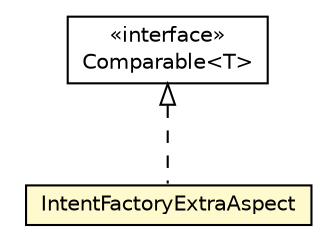 #!/usr/local/bin/dot
#
# Class diagram 
# Generated by UMLGraph version 5.1 (http://www.umlgraph.org/)
#

digraph G {
	edge [fontname="Helvetica",fontsize=10,labelfontname="Helvetica",labelfontsize=10];
	node [fontname="Helvetica",fontsize=10,shape=plaintext];
	nodesep=0.25;
	ranksep=0.5;
	// org.androidtransfuse.analysis.astAnalyzer.IntentFactoryExtraAspect
	c51998 [label=<<table title="org.androidtransfuse.analysis.astAnalyzer.IntentFactoryExtraAspect" border="0" cellborder="1" cellspacing="0" cellpadding="2" port="p" bgcolor="lemonChiffon" href="./IntentFactoryExtraAspect.html">
		<tr><td><table border="0" cellspacing="0" cellpadding="1">
<tr><td align="center" balign="center"> IntentFactoryExtraAspect </td></tr>
		</table></td></tr>
		</table>>, fontname="Helvetica", fontcolor="black", fontsize=10.0];
	//org.androidtransfuse.analysis.astAnalyzer.IntentFactoryExtraAspect implements java.lang.Comparable<T>
	c52271:p -> c51998:p [dir=back,arrowtail=empty,style=dashed];
	// java.lang.Comparable<T>
	c52271 [label=<<table title="java.lang.Comparable" border="0" cellborder="1" cellspacing="0" cellpadding="2" port="p" href="http://java.sun.com/j2se/1.4.2/docs/api/java/lang/Comparable.html">
		<tr><td><table border="0" cellspacing="0" cellpadding="1">
<tr><td align="center" balign="center"> &#171;interface&#187; </td></tr>
<tr><td align="center" balign="center"> Comparable&lt;T&gt; </td></tr>
		</table></td></tr>
		</table>>, fontname="Helvetica", fontcolor="black", fontsize=10.0];
}

